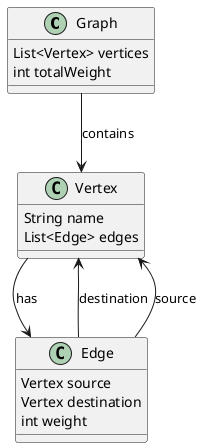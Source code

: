 @startuml

' Define the graph
class Graph {
    List<Vertex> vertices
    int totalWeight
}

' Define the vertices
class Vertex {
    String name
    List<Edge> edges
}

' Define the edges
class Edge {
    Vertex source
    Vertex destination
    int weight
}

' Relationships
Graph --> Vertex : contains
Vertex --> Edge : has
Edge --> Vertex : destination
Edge --> Vertex : source

@enduml
